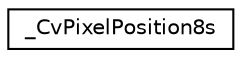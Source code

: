digraph "Graphical Class Hierarchy"
{
 // LATEX_PDF_SIZE
  edge [fontname="Helvetica",fontsize="10",labelfontname="Helvetica",labelfontsize="10"];
  node [fontname="Helvetica",fontsize="10",shape=record];
  rankdir="LR";
  Node0 [label="_CvPixelPosition8s",height=0.2,width=0.4,color="black", fillcolor="white", style="filled",URL="$struct___cv_pixel_position8s.html",tooltip=" "];
}
